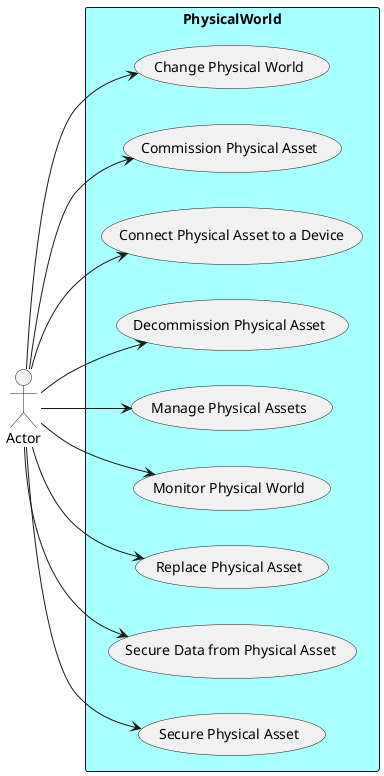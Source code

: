 @startuml

left to right direction


Actor "Actor" as Actor


rectangle "PhysicalWorld" as pw #aaffff {
        usecase "Change Physical World" as ChangePhysicalWorld
    Actor --> ChangePhysicalWorld
    usecase "Commission Physical Asset" as CommissionPhysicalAsset
    Actor --> CommissionPhysicalAsset
    usecase "Connect Physical Asset to a Device" as ConnectPhysicalAssettoaDevice
    Actor --> ConnectPhysicalAssettoaDevice
    usecase "Decommission Physical Asset" as DecommissionPhysicalAsset
    Actor --> DecommissionPhysicalAsset
    usecase "Manage Physical Assets" as ManagePhysicalAssets
    Actor --> ManagePhysicalAssets
    usecase "Monitor Physical World" as MonitorPhysicalWorld
    Actor --> MonitorPhysicalWorld
    usecase "Replace Physical Asset" as ReplacePhysicalAsset
    Actor --> ReplacePhysicalAsset
    usecase "Secure Data from Physical Asset" as SecureDatafromPhysicalAsset
    Actor --> SecureDatafromPhysicalAsset
    usecase "Secure Physical Asset" as SecurePhysicalAsset
    Actor --> SecurePhysicalAsset

}


@enduml
